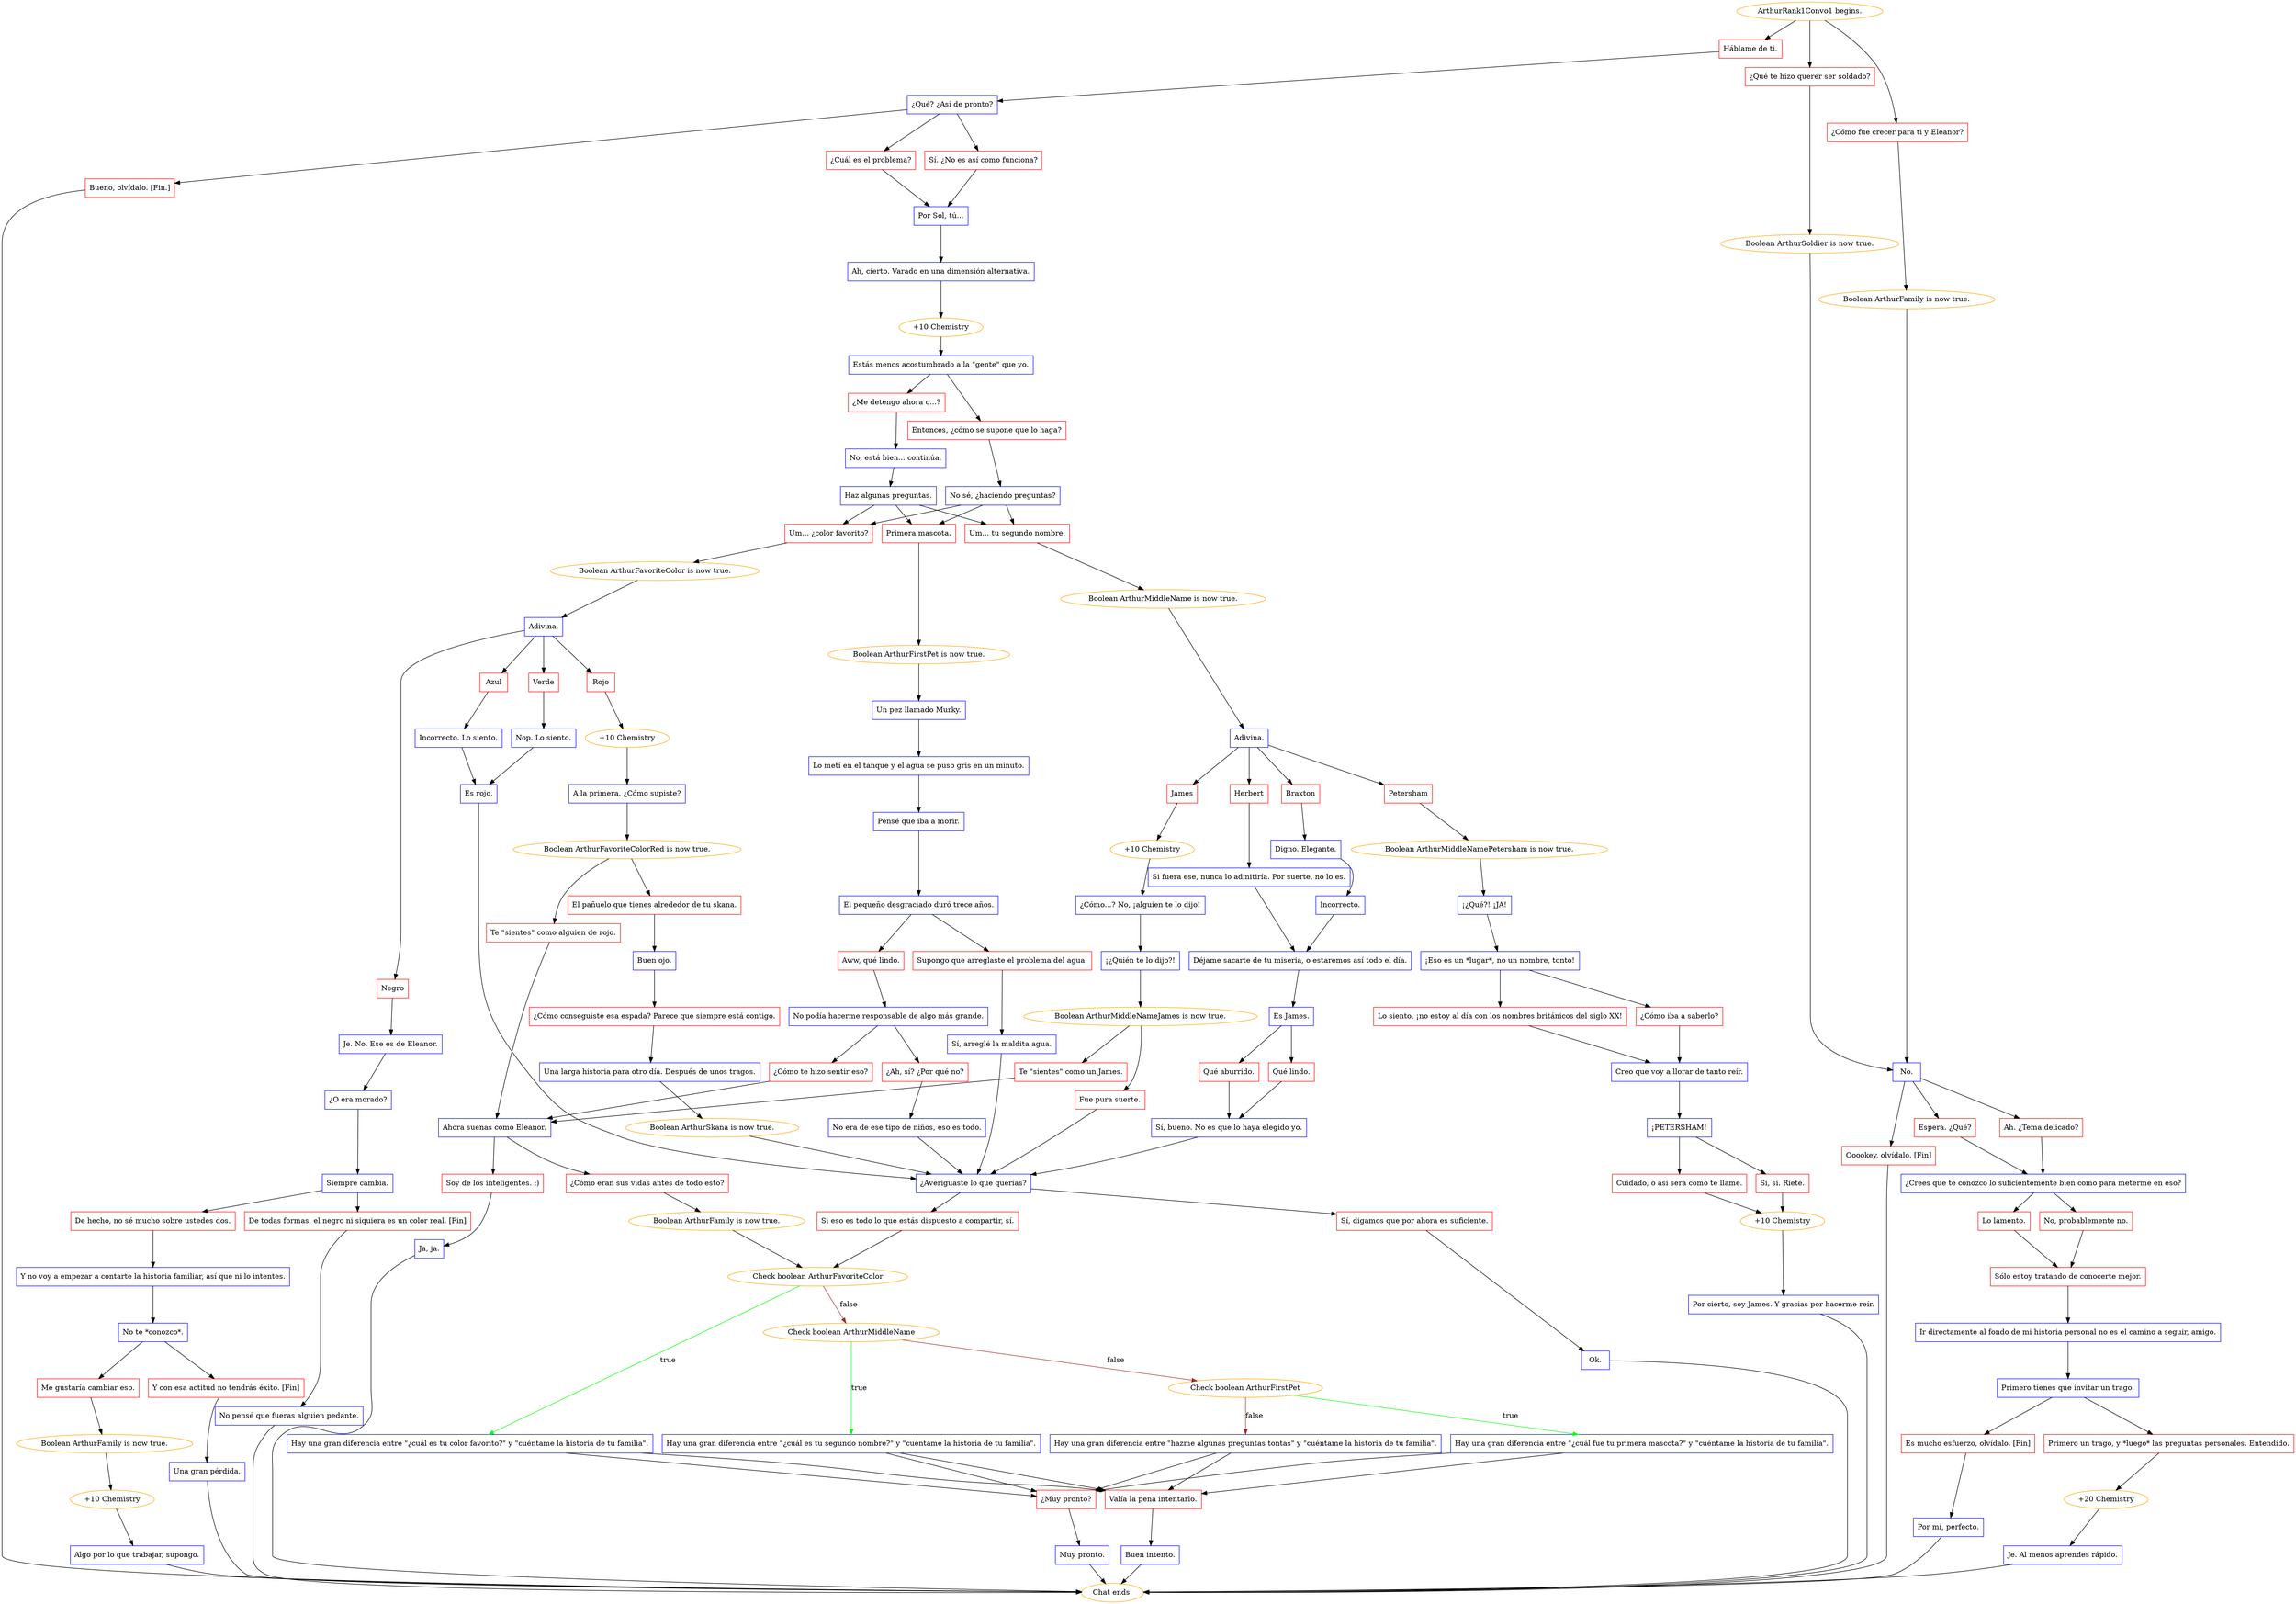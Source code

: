 digraph {
	"ArthurRank1Convo1 begins." [color=orange];
		"ArthurRank1Convo1 begins." -> j1090137827;
		"ArthurRank1Convo1 begins." -> j3589206882;
		"ArthurRank1Convo1 begins." -> j3945646776;
	j1090137827 [label="¿Qué te hizo querer ser soldado?",shape=box,color=red];
		j1090137827 -> j1326742354;
	j3589206882 [label="¿Cómo fue crecer para ti y Eleanor?",shape=box,color=red];
		j3589206882 -> j827649236;
	j3945646776 [label="Háblame de ti.",shape=box,color=red];
		j3945646776 -> j450818370;
	j1326742354 [label="Boolean ArthurSoldier is now true.",color=orange];
		j1326742354 -> j3158826248;
	j827649236 [label="Boolean ArthurFamily is now true.",color=orange];
		j827649236 -> j3158826248;
	j450818370 [label="¿Qué? ¿Así de pronto?",shape=box,color=blue];
		j450818370 -> j488307303;
		j450818370 -> j4178454027;
		j450818370 -> j2857333441;
	j3158826248 [label="No.",shape=box,color=blue];
		j3158826248 -> j1408675181;
		j3158826248 -> j4124073536;
		j3158826248 -> j1070041626;
	j488307303 [label="Sí. ¿No es así como funciona?",shape=box,color=red];
		j488307303 -> j277575670;
	j4178454027 [label="¿Cuál es el problema?",shape=box,color=red];
		j4178454027 -> j277575670;
	j2857333441 [label="Bueno, olvídalo. [Fin.]",shape=box,color=red];
		j2857333441 -> "Chat ends.";
	j1408675181 [label="Espera. ¿Qué?",shape=box,color=red];
		j1408675181 -> j3711902255;
	j4124073536 [label="Ah. ¿Tema delicado?",shape=box,color=red];
		j4124073536 -> j3711902255;
	j1070041626 [label="Ooookey, olvídalo. [Fin]",shape=box,color=red];
		j1070041626 -> "Chat ends.";
	j277575670 [label="Por Sol, tú...",shape=box,color=blue];
		j277575670 -> j1735874822;
	"Chat ends." [color=orange];
	j3711902255 [label="¿Crees que te conozco lo suficientemente bien como para meterme en eso?",shape=box,color=blue];
		j3711902255 -> j2696012630;
		j3711902255 -> j642420892;
	j1735874822 [label="Ah, cierto. Varado en una dimensión alternativa.",shape=box,color=blue];
		j1735874822 -> j573925573;
	j2696012630 [label="Lo lamento.",shape=box,color=red];
		j2696012630 -> j4048747199;
	j642420892 [label="No, probablemente no.",shape=box,color=red];
		j642420892 -> j4048747199;
	j573925573 [label="+10 Chemistry",color=orange];
		j573925573 -> j1175270511;
	j4048747199 [label="Sólo estoy tratando de conocerte mejor.",shape=box,color=red];
		j4048747199 -> j3442064232;
	j1175270511 [label="Estás menos acostumbrado a la \"gente\" que yo.",shape=box,color=blue];
		j1175270511 -> j3273467131;
		j1175270511 -> j1202196330;
	j3442064232 [label="Ir directamente al fondo de mi historia personal no es el camino a seguir, amigo.",shape=box,color=blue];
		j3442064232 -> j196544880;
	j3273467131 [label="Entonces, ¿cómo se supone que lo haga?",shape=box,color=red];
		j3273467131 -> j3429678760;
	j1202196330 [label="¿Me detengo ahora o...?",shape=box,color=red];
		j1202196330 -> j4238351589;
	j196544880 [label="Primero tienes que invitar un trago.",shape=box,color=blue];
		j196544880 -> j1076018274;
		j196544880 -> j257331532;
	j3429678760 [label="No sé, ¿haciendo preguntas?",shape=box,color=blue];
		j3429678760 -> j2184677094;
		j3429678760 -> j2107502855;
		j3429678760 -> j973563627;
	j4238351589 [label="No, está bien... continúa.",shape=box,color=blue];
		j4238351589 -> j4059661060;
	j1076018274 [label="Primero un trago, y *luego* las preguntas personales. Entendido.",shape=box,color=red];
		j1076018274 -> j1338997393;
	j257331532 [label="Es mucho esfuerzo, olvídalo. [Fin]",shape=box,color=red];
		j257331532 -> j1867399108;
	j2184677094 [label="Um... ¿color favorito?",shape=box,color=red];
		j2184677094 -> j1513451595;
	j2107502855 [label="Um... tu segundo nombre.",shape=box,color=red];
		j2107502855 -> j2873587455;
	j973563627 [label="Primera mascota.",shape=box,color=red];
		j973563627 -> j149017115;
	j4059661060 [label="Haz algunas preguntas.",shape=box,color=blue];
		j4059661060 -> j2184677094;
		j4059661060 -> j2107502855;
		j4059661060 -> j973563627;
	j1338997393 [label="+20 Chemistry",color=orange];
		j1338997393 -> j3402166070;
	j1867399108 [label="Por mí, perfecto.",shape=box,color=blue];
		j1867399108 -> "Chat ends.";
	j1513451595 [label="Boolean ArthurFavoriteColor is now true.",color=orange];
		j1513451595 -> j1225761436;
	j2873587455 [label="Boolean ArthurMiddleName is now true.",color=orange];
		j2873587455 -> j4189054542;
	j149017115 [label="Boolean ArthurFirstPet is now true.",color=orange];
		j149017115 -> j2611061252;
	j3402166070 [label="Je. Al menos aprendes rápido.",shape=box,color=blue];
		j3402166070 -> "Chat ends.";
	j1225761436 [label="Adivina.",shape=box,color=blue];
		j1225761436 -> j3894216731;
		j1225761436 -> j175960258;
		j1225761436 -> j2419417478;
		j1225761436 -> j3138335001;
	j4189054542 [label="Adivina.",shape=box,color=blue];
		j4189054542 -> j1079114105;
		j4189054542 -> j1584518578;
		j4189054542 -> j452061452;
		j4189054542 -> j894659145;
	j2611061252 [label="Un pez llamado Murky.",shape=box,color=blue];
		j2611061252 -> j473598749;
	j3894216731 [label="Verde",shape=box,color=red];
		j3894216731 -> j3228003864;
	j175960258 [label="Negro",shape=box,color=red];
		j175960258 -> j275397719;
	j2419417478 [label="Rojo",shape=box,color=red];
		j2419417478 -> j1899066654;
	j3138335001 [label="Azul",shape=box,color=red];
		j3138335001 -> j4213154082;
	j1079114105 [label="Herbert",shape=box,color=red];
		j1079114105 -> j3315767942;
	j1584518578 [label="James",shape=box,color=red];
		j1584518578 -> j939399255;
	j452061452 [label="Petersham",shape=box,color=red];
		j452061452 -> j356144939;
	j894659145 [label="Braxton",shape=box,color=red];
		j894659145 -> j2639413734;
	j473598749 [label="Lo metí en el tanque y el agua se puso gris en un minuto.",shape=box,color=blue];
		j473598749 -> j2258619740;
	j3228003864 [label="Nop. Lo siento.",shape=box,color=blue];
		j3228003864 -> j2774181813;
	j275397719 [label="Je. No. Ese es de Eleanor.",shape=box,color=blue];
		j275397719 -> j3503216420;
	j1899066654 [label="+10 Chemistry",color=orange];
		j1899066654 -> j1711353167;
	j4213154082 [label="Incorrecto. Lo siento.",shape=box,color=blue];
		j4213154082 -> j2774181813;
	j3315767942 [label="Si fuera ese, nunca lo admitiría. Por suerte, no lo es.",shape=box,color=blue];
		j3315767942 -> j265638272;
	j939399255 [label="+10 Chemistry",color=orange];
		j939399255 -> j71034304;
	j356144939 [label="Boolean ArthurMiddleNamePetersham is now true.",color=orange];
		j356144939 -> j4060361155;
	j2639413734 [label="Digno. Elegante.",shape=box,color=blue];
		j2639413734 -> j3711815992;
	j2258619740 [label="Pensé que iba a morir.",shape=box,color=blue];
		j2258619740 -> j3305541526;
	j2774181813 [label="Es rojo.",shape=box,color=blue];
		j2774181813 -> j2987335896;
	j3503216420 [label="¿O era morado?",shape=box,color=blue];
		j3503216420 -> j2401699051;
	j1711353167 [label="A la primera. ¿Cómo supiste?",shape=box,color=blue];
		j1711353167 -> j1495673464;
	j265638272 [label="Déjame sacarte de tu miseria, o estaremos así todo el día.",shape=box,color=blue];
		j265638272 -> j2174753858;
	j71034304 [label="¿Cómo...? No, ¡alguien te lo dijo!",shape=box,color=blue];
		j71034304 -> j1667014020;
	j4060361155 [label="¡¿Qué?! ¡JA!",shape=box,color=blue];
		j4060361155 -> j1462800880;
	j3711815992 [label="Incorrecto.",shape=box,color=blue];
		j3711815992 -> j265638272;
	j3305541526 [label="El pequeño desgraciado duró trece años.",shape=box,color=blue];
		j3305541526 -> j633129116;
		j3305541526 -> j965966727;
	j2987335896 [label="¿Averiguaste lo que querías?",shape=box,color=blue];
		j2987335896 -> j2512189069;
		j2987335896 -> j2701942421;
	j2401699051 [label="Siempre cambia.",shape=box,color=blue];
		j2401699051 -> j799851282;
		j2401699051 -> j500749461;
	j1495673464 [label="Boolean ArthurFavoriteColorRed is now true.",color=orange];
		j1495673464 -> j1424161868;
		j1495673464 -> j2295252710;
	j2174753858 [label="Es James.",shape=box,color=blue];
		j2174753858 -> j2686543660;
		j2174753858 -> j1887419826;
	j1667014020 [label="¡¿Quién te lo dijo?!",shape=box,color=blue];
		j1667014020 -> j3227176944;
	j1462800880 [label="¡Eso es un *lugar*, no un nombre, tonto!",shape=box,color=blue];
		j1462800880 -> j1797995631;
		j1462800880 -> j3265936858;
	j633129116 [label="Supongo que arreglaste el problema del agua.",shape=box,color=red];
		j633129116 -> j1473846388;
	j965966727 [label="Aww, qué lindo.",shape=box,color=red];
		j965966727 -> j22544248;
	j2512189069 [label="Si eso es todo lo que estás dispuesto a compartir, sí.",shape=box,color=red];
		j2512189069 -> j4069610047;
	j2701942421 [label="Sí, digamos que por ahora es suficiente.",shape=box,color=red];
		j2701942421 -> j3557222210;
	j799851282 [label="De todas formas, el negro ni siquiera es un color real. [Fin]",shape=box,color=red];
		j799851282 -> j2508774012;
	j500749461 [label="De hecho, no sé mucho sobre ustedes dos.",shape=box,color=red];
		j500749461 -> j958173689;
	j1424161868 [label="El pañuelo que tienes alrededor de tu skana.",shape=box,color=red];
		j1424161868 -> j2473519407;
	j2295252710 [label="Te \"sientes\" como alguien de rojo.",shape=box,color=red];
		j2295252710 -> j607423727;
	j2686543660 [label="Qué aburrido.",shape=box,color=red];
		j2686543660 -> j312350988;
	j1887419826 [label="Qué lindo.",shape=box,color=red];
		j1887419826 -> j312350988;
	j3227176944 [label="Boolean ArthurMiddleNameJames is now true.",color=orange];
		j3227176944 -> j1205182314;
		j3227176944 -> j2087101480;
	j1797995631 [label="Lo siento, ¡no estoy al día con los nombres británicos del siglo XX!",shape=box,color=red];
		j1797995631 -> j1623383232;
	j3265936858 [label="¿Cómo iba a saberlo?",shape=box,color=red];
		j3265936858 -> j1623383232;
	j1473846388 [label="Sí, arreglé la maldita agua.",shape=box,color=blue];
		j1473846388 -> j2987335896;
	j22544248 [label="No podía hacerme responsable de algo más grande.",shape=box,color=blue];
		j22544248 -> j2819207874;
		j22544248 -> j409890941;
	j4069610047 [label="Check boolean ArthurFavoriteColor",color=orange];
		j4069610047 -> j2789128902 [label=true,color=green];
		j4069610047 -> j408328346 [label=false,color=brown];
	j3557222210 [label="Ok.",shape=box,color=blue];
		j3557222210 -> "Chat ends.";
	j2508774012 [label="No pensé que fueras alguien pedante.",shape=box,color=blue];
		j2508774012 -> "Chat ends.";
	j958173689 [label="Y no voy a empezar a contarte la historia familiar, así que ni lo intentes.",shape=box,color=blue];
		j958173689 -> j465686975;
	j2473519407 [label="Buen ojo.",shape=box,color=blue];
		j2473519407 -> j3928171735;
	j607423727 [label="Ahora suenas como Eleanor.",shape=box,color=blue];
		j607423727 -> j3033299109;
		j607423727 -> j3792540438;
	j312350988 [label="Sí, bueno. No es que lo haya elegido yo.",shape=box,color=blue];
		j312350988 -> j2987335896;
	j1205182314 [label="Fue pura suerte.",shape=box,color=red];
		j1205182314 -> j2987335896;
	j2087101480 [label="Te \"sientes\" como un James.",shape=box,color=red];
		j2087101480 -> j607423727;
	j1623383232 [label="Creo que voy a llorar de tanto reír.",shape=box,color=blue];
		j1623383232 -> j2683186624;
	j2819207874 [label="¿Ah, sí? ¿Por qué no?",shape=box,color=red];
		j2819207874 -> j2374705515;
	j409890941 [label="¿Cómo te hizo sentir eso?",shape=box,color=red];
		j409890941 -> j607423727;
	j2789128902 [label="Hay una gran diferencia entre \"¿cuál es tu color favorito?\" y \"cuéntame la historia de tu familia\".",shape=box,color=blue];
		j2789128902 -> j1123027700;
		j2789128902 -> j2790286266;
	j408328346 [label="Check boolean ArthurMiddleName",color=orange];
		j408328346 -> j1475490179 [label=true,color=green];
		j408328346 -> j3450194418 [label=false,color=brown];
	j465686975 [label="No te *conozco*.",shape=box,color=blue];
		j465686975 -> j4083625485;
		j465686975 -> j940106469;
	j3928171735 [label="¿Cómo conseguiste esa espada? Parece que siempre está contigo.",shape=box,color=red];
		j3928171735 -> j4110216150;
	j3033299109 [label="¿Cómo eran sus vidas antes de todo esto?",shape=box,color=red];
		j3033299109 -> j267340878;
	j3792540438 [label="Soy de los inteligentes. ;)",shape=box,color=red];
		j3792540438 -> j3028917339;
	j2683186624 [label="¡PETERSHAM!",shape=box,color=blue];
		j2683186624 -> j1148990989;
		j2683186624 -> j1063190346;
	j2374705515 [label="No era de ese tipo de niños, eso es todo.",shape=box,color=blue];
		j2374705515 -> j2987335896;
	j1123027700 [label="¿Muy pronto?",shape=box,color=red];
		j1123027700 -> j2396016347;
	j2790286266 [label="Valía la pena intentarlo.",shape=box,color=red];
		j2790286266 -> j1036386183;
	j1475490179 [label="Hay una gran diferencia entre \"¿cuál es tu segundo nombre?\" y \"cuéntame la historia de tu familia\".",shape=box,color=blue];
		j1475490179 -> j1123027700;
		j1475490179 -> j2790286266;
	j3450194418 [label="Check boolean ArthurFirstPet",color=orange];
		j3450194418 -> j3519260706 [label=true,color=green];
		j3450194418 -> j693110550 [label=false,color=brown];
	j4083625485 [label="Me gustaría cambiar eso.",shape=box,color=red];
		j4083625485 -> j34786820;
	j940106469 [label="Y con esa actitud no tendrás éxito. [Fin]",shape=box,color=red];
		j940106469 -> j2253509510;
	j4110216150 [label="Una larga historia para otro día. Después de unos tragos.",shape=box,color=blue];
		j4110216150 -> j2322546927;
	j267340878 [label="Boolean ArthurFamily is now true.",color=orange];
		j267340878 -> j4069610047;
	j3028917339 [label="Ja, ja.",shape=box,color=blue];
		j3028917339 -> "Chat ends.";
	j1148990989 [label="Cuidado, o así será como te llame.",shape=box,color=red];
		j1148990989 -> j2178947801;
	j1063190346 [label="Sí, sí. Ríete.",shape=box,color=red];
		j1063190346 -> j2178947801;
	j2396016347 [label="Muy pronto.",shape=box,color=blue];
		j2396016347 -> "Chat ends.";
	j1036386183 [label="Buen intento.",shape=box,color=blue];
		j1036386183 -> "Chat ends.";
	j3519260706 [label="Hay una gran diferencia entre \"¿cuál fue tu primera mascota?\" y \"cuéntame la historia de tu familia\".",shape=box,color=blue];
		j3519260706 -> j1123027700;
		j3519260706 -> j2790286266;
	j693110550 [label="Hay una gran diferencia entre \"hazme algunas preguntas tontas\" y \"cuéntame la historia de tu familia\".",shape=box,color=blue];
		j693110550 -> j1123027700;
		j693110550 -> j2790286266;
	j34786820 [label="Boolean ArthurFamily is now true.",color=orange];
		j34786820 -> j2393680002;
	j2253509510 [label="Una gran pérdida.",shape=box,color=blue];
		j2253509510 -> "Chat ends.";
	j2322546927 [label="Boolean ArthurSkana is now true.",color=orange];
		j2322546927 -> j2987335896;
	j2178947801 [label="+10 Chemistry",color=orange];
		j2178947801 -> j772547927;
	j2393680002 [label="+10 Chemistry",color=orange];
		j2393680002 -> j1229531674;
	j772547927 [label="Por cierto, soy James. Y gracias por hacerme reír.",shape=box,color=blue];
		j772547927 -> "Chat ends.";
	j1229531674 [label="Algo por lo que trabajar, supongo.",shape=box,color=blue];
		j1229531674 -> "Chat ends.";
}